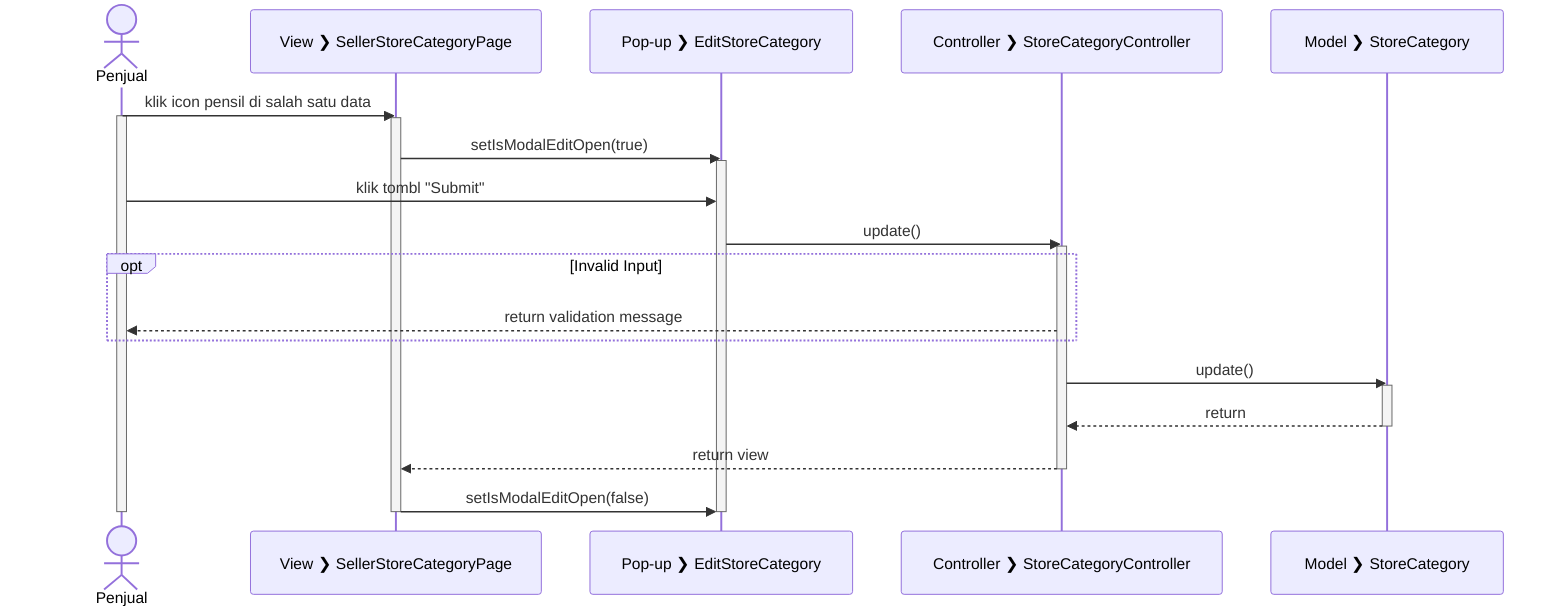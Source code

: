 sequenceDiagram
  actor Penjual
  participant V_SCP as View #10095; SellerStoreCategoryPage
  participant P_ESC as Pop-up #10095; EditStoreCategory
  participant C_SC as Controller #10095; StoreCategoryController
  participant M_SC as Model #10095; StoreCategory

  
  Penjual->>V_SCP: klik icon pensil di salah satu data
  
  activate Penjual

  activate V_SCP

  V_SCP->>P_ESC: setIsModalEditOpen(true)

  activate P_ESC

  Penjual->>P_ESC: klik tombl "Submit"
  P_ESC->>C_SC: update()

  activate C_SC

  opt Invalid Input
    C_SC-->>Penjual: return validation message
  end

  C_SC->>M_SC: update()
  
  activate M_SC
  
  M_SC-->>C_SC: return

  deactivate M_SC

  C_SC-->>V_SCP: return view

  deactivate C_SC
  
  V_SCP->>P_ESC: setIsModalEditOpen(false)

  deactivate P_ESC
  deactivate V_SCP

  deactivate Penjual